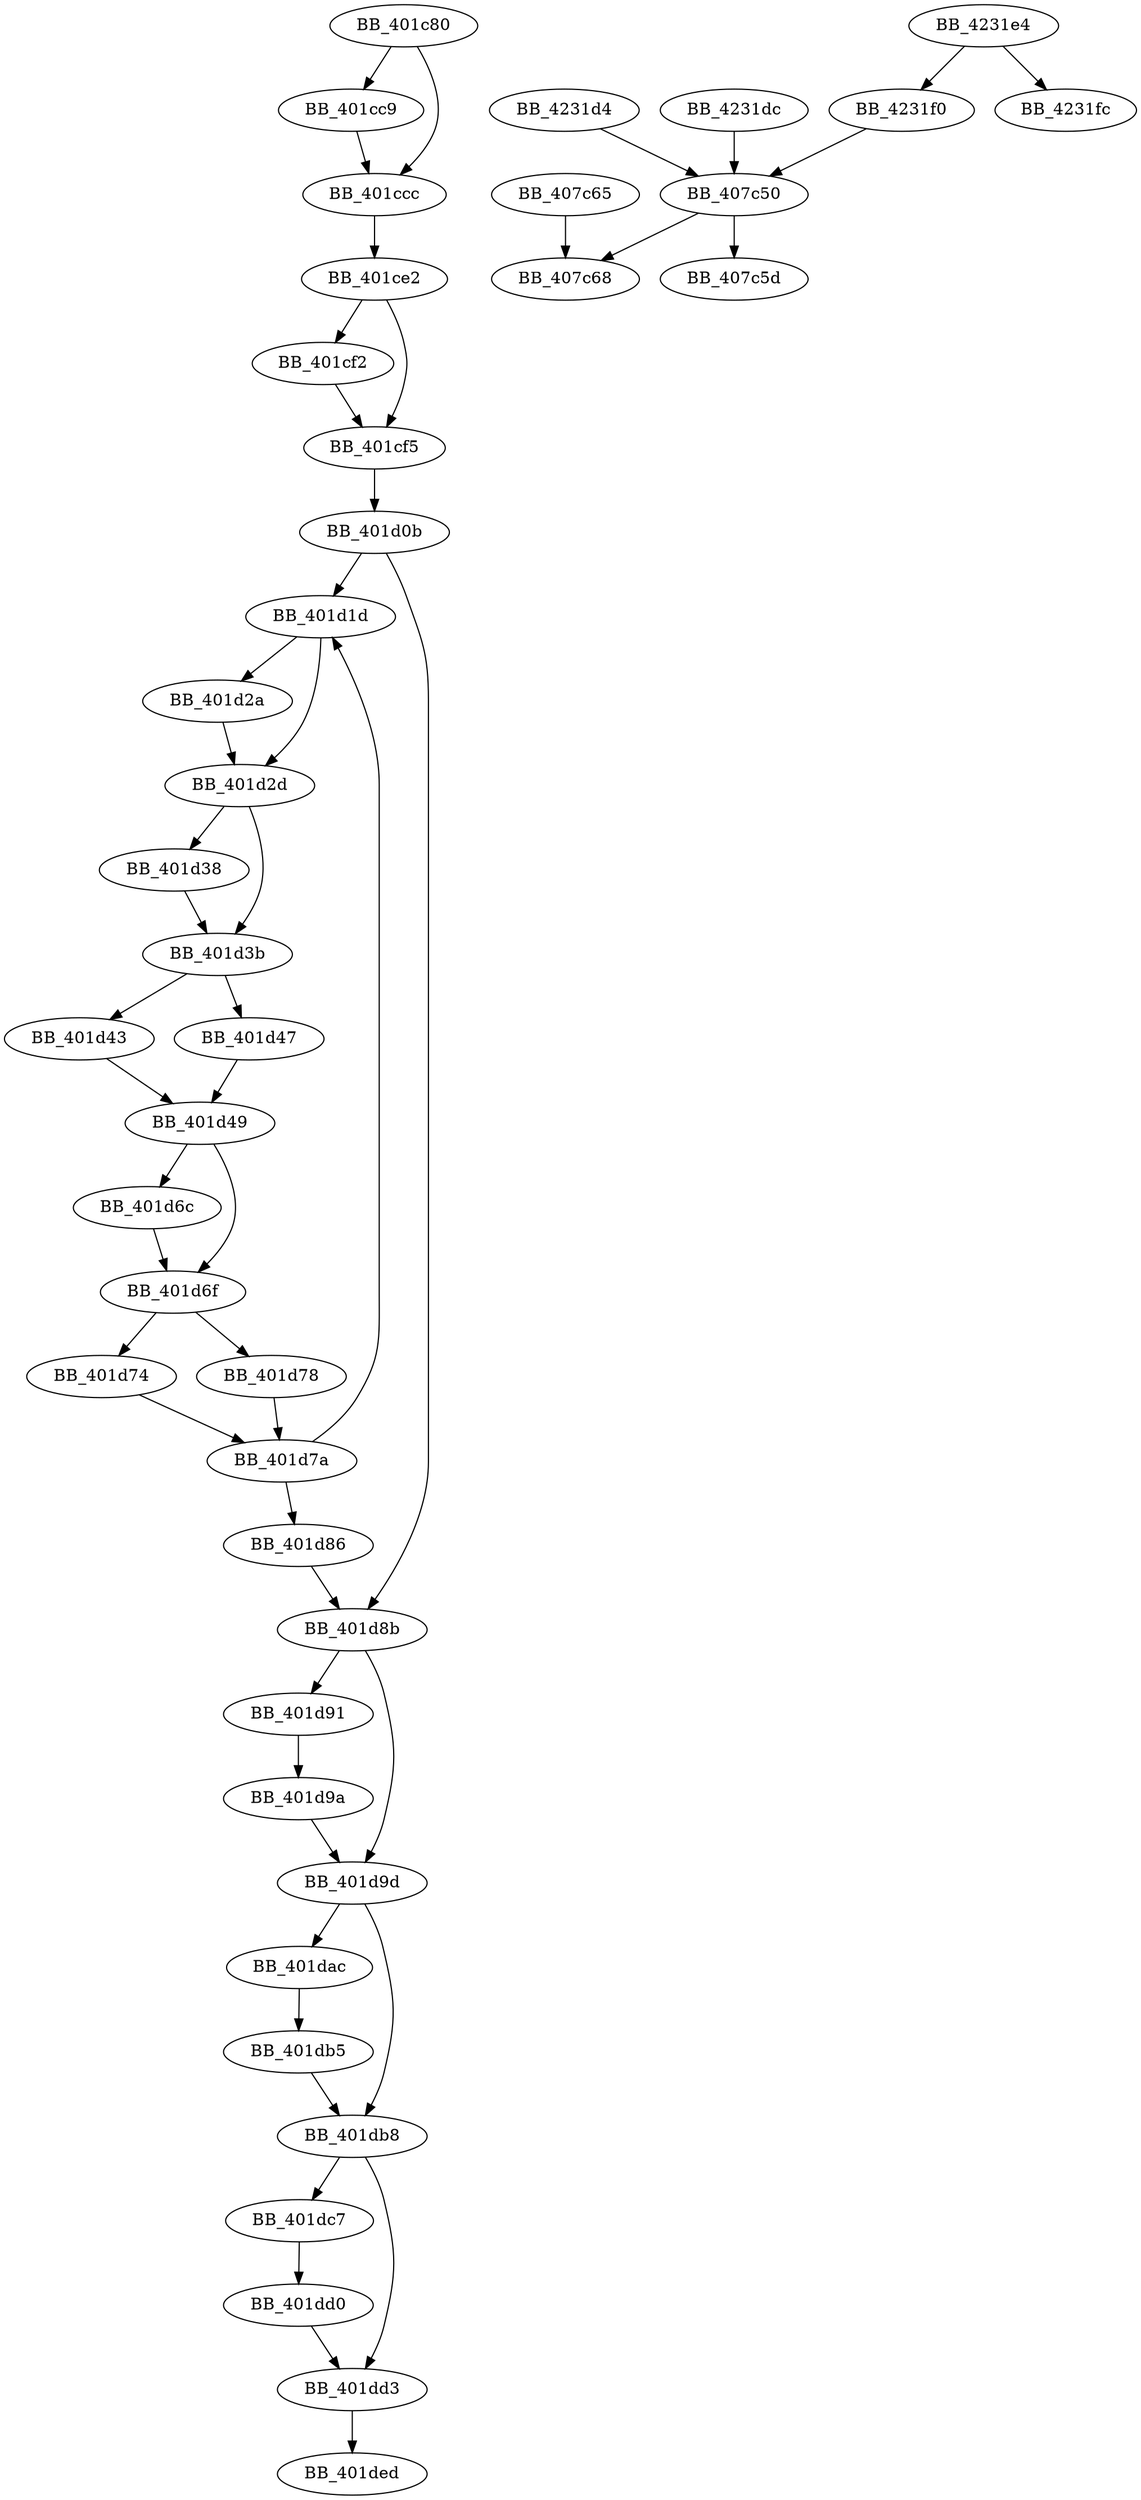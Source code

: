 DiGraph sub_401C80{
BB_401c80->BB_401cc9
BB_401c80->BB_401ccc
BB_401cc9->BB_401ccc
BB_401ccc->BB_401ce2
BB_401ce2->BB_401cf2
BB_401ce2->BB_401cf5
BB_401cf2->BB_401cf5
BB_401cf5->BB_401d0b
BB_401d0b->BB_401d1d
BB_401d0b->BB_401d8b
BB_401d1d->BB_401d2a
BB_401d1d->BB_401d2d
BB_401d2a->BB_401d2d
BB_401d2d->BB_401d38
BB_401d2d->BB_401d3b
BB_401d38->BB_401d3b
BB_401d3b->BB_401d43
BB_401d3b->BB_401d47
BB_401d43->BB_401d49
BB_401d47->BB_401d49
BB_401d49->BB_401d6c
BB_401d49->BB_401d6f
BB_401d6c->BB_401d6f
BB_401d6f->BB_401d74
BB_401d6f->BB_401d78
BB_401d74->BB_401d7a
BB_401d78->BB_401d7a
BB_401d7a->BB_401d1d
BB_401d7a->BB_401d86
BB_401d86->BB_401d8b
BB_401d8b->BB_401d91
BB_401d8b->BB_401d9d
BB_401d91->BB_401d9a
BB_401d9a->BB_401d9d
BB_401d9d->BB_401dac
BB_401d9d->BB_401db8
BB_401dac->BB_401db5
BB_401db5->BB_401db8
BB_401db8->BB_401dc7
BB_401db8->BB_401dd3
BB_401dc7->BB_401dd0
BB_401dd0->BB_401dd3
BB_401dd3->BB_401ded
BB_407c50->BB_407c5d
BB_407c50->BB_407c68
BB_407c65->BB_407c68
BB_4231d4->BB_407c50
BB_4231dc->BB_407c50
BB_4231e4->BB_4231f0
BB_4231e4->BB_4231fc
BB_4231f0->BB_407c50
}
